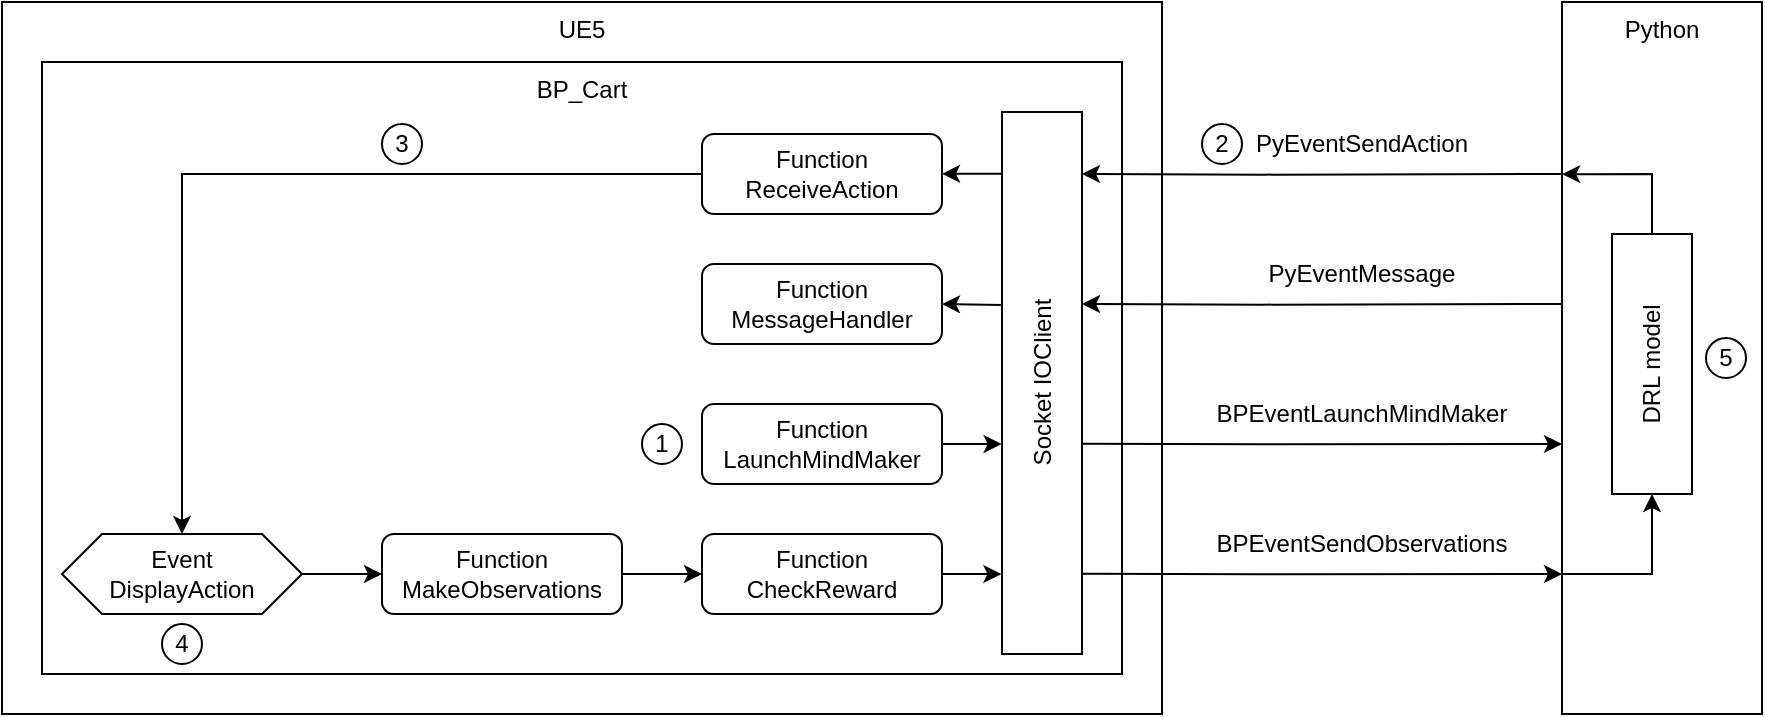 <mxfile version="22.1.2" type="device">
  <diagram name="第 1 页" id="AOxJYKoaVkAC58dfqfRH">
    <mxGraphModel dx="1185" dy="683" grid="1" gridSize="10" guides="1" tooltips="1" connect="1" arrows="1" fold="1" page="1" pageScale="1" pageWidth="1169" pageHeight="827" math="0" shadow="0">
      <root>
        <mxCell id="0" />
        <mxCell id="1" parent="0" />
        <mxCell id="HQGYYUA_ekRYqa_1CuL2-1" value="UE5" style="rounded=0;whiteSpace=wrap;html=1;verticalAlign=top;" vertex="1" parent="1">
          <mxGeometry x="180" y="144" width="580" height="356" as="geometry" />
        </mxCell>
        <mxCell id="HQGYYUA_ekRYqa_1CuL2-2" value="BP_Cart" style="rounded=0;whiteSpace=wrap;html=1;verticalAlign=top;" vertex="1" parent="1">
          <mxGeometry x="200" y="174" width="540" height="306" as="geometry" />
        </mxCell>
        <mxCell id="HQGYYUA_ekRYqa_1CuL2-3" value="Socket IOClient" style="rounded=0;whiteSpace=wrap;html=1;horizontal=0;verticalAlign=middle;flipH=0;flipV=0;direction=west;" vertex="1" parent="1">
          <mxGeometry x="680" y="199" width="40" height="271" as="geometry" />
        </mxCell>
        <mxCell id="HQGYYUA_ekRYqa_1CuL2-4" value="Python" style="rounded=0;whiteSpace=wrap;html=1;verticalAlign=top;" vertex="1" parent="1">
          <mxGeometry x="960" y="144" width="100" height="356" as="geometry" />
        </mxCell>
        <mxCell id="HQGYYUA_ekRYqa_1CuL2-5" value="PyEventMessage" style="text;html=1;strokeColor=none;fillColor=none;align=center;verticalAlign=middle;whiteSpace=wrap;rounded=0;" vertex="1" parent="1">
          <mxGeometry x="780" y="265" width="160" height="30" as="geometry" />
        </mxCell>
        <mxCell id="HQGYYUA_ekRYqa_1CuL2-7" value="Function&lt;br&gt;MessageHandler" style="rounded=1;whiteSpace=wrap;html=1;" vertex="1" parent="1">
          <mxGeometry x="530" y="275" width="120" height="40" as="geometry" />
        </mxCell>
        <mxCell id="HQGYYUA_ekRYqa_1CuL2-22" style="edgeStyle=orthogonalEdgeStyle;rounded=0;orthogonalLoop=1;jettySize=auto;html=1;exitX=1.008;exitY=0.886;exitDx=0;exitDy=0;entryX=1;entryY=0.5;entryDx=0;entryDy=0;exitPerimeter=0;" edge="1" parent="1" source="HQGYYUA_ekRYqa_1CuL2-3" target="HQGYYUA_ekRYqa_1CuL2-8">
          <mxGeometry relative="1" as="geometry">
            <mxPoint x="660" y="220" as="targetPoint" />
            <mxPoint x="688.64" y="240.761" as="sourcePoint" />
          </mxGeometry>
        </mxCell>
        <mxCell id="HQGYYUA_ekRYqa_1CuL2-31" style="edgeStyle=orthogonalEdgeStyle;rounded=0;orthogonalLoop=1;jettySize=auto;html=1;exitX=0;exitY=0.5;exitDx=0;exitDy=0;entryX=0.5;entryY=0;entryDx=0;entryDy=0;" edge="1" parent="1" source="HQGYYUA_ekRYqa_1CuL2-8" target="HQGYYUA_ekRYqa_1CuL2-13">
          <mxGeometry relative="1" as="geometry" />
        </mxCell>
        <mxCell id="HQGYYUA_ekRYqa_1CuL2-8" value="Function&lt;br&gt;ReceiveAction" style="rounded=1;whiteSpace=wrap;html=1;" vertex="1" parent="1">
          <mxGeometry x="530" y="210" width="120" height="40" as="geometry" />
        </mxCell>
        <mxCell id="HQGYYUA_ekRYqa_1CuL2-9" value="PyEventSendAction" style="text;html=1;strokeColor=none;fillColor=none;align=center;verticalAlign=middle;whiteSpace=wrap;rounded=0;" vertex="1" parent="1">
          <mxGeometry x="780" y="200" width="160" height="30" as="geometry" />
        </mxCell>
        <mxCell id="HQGYYUA_ekRYqa_1CuL2-24" style="edgeStyle=orthogonalEdgeStyle;rounded=0;orthogonalLoop=1;jettySize=auto;html=1;exitX=1;exitY=0.5;exitDx=0;exitDy=0;entryX=1.006;entryY=0.386;entryDx=0;entryDy=0;entryPerimeter=0;" edge="1" parent="1" source="HQGYYUA_ekRYqa_1CuL2-10" target="HQGYYUA_ekRYqa_1CuL2-3">
          <mxGeometry relative="1" as="geometry">
            <mxPoint x="870" y="350.057" as="targetPoint" />
          </mxGeometry>
        </mxCell>
        <mxCell id="HQGYYUA_ekRYqa_1CuL2-10" value="Function&lt;br&gt;LaunchMindMaker" style="rounded=1;whiteSpace=wrap;html=1;" vertex="1" parent="1">
          <mxGeometry x="530" y="345" width="120" height="40" as="geometry" />
        </mxCell>
        <mxCell id="HQGYYUA_ekRYqa_1CuL2-11" value="BPEventLaunchMindMaker" style="text;html=1;strokeColor=none;fillColor=none;align=center;verticalAlign=middle;whiteSpace=wrap;rounded=0;" vertex="1" parent="1">
          <mxGeometry x="780" y="334.5" width="160" height="30" as="geometry" />
        </mxCell>
        <mxCell id="HQGYYUA_ekRYqa_1CuL2-14" value="BPEventSendObservations" style="text;html=1;strokeColor=none;fillColor=none;align=center;verticalAlign=middle;whiteSpace=wrap;rounded=0;" vertex="1" parent="1">
          <mxGeometry x="780" y="400" width="160" height="30" as="geometry" />
        </mxCell>
        <mxCell id="HQGYYUA_ekRYqa_1CuL2-19" value="" style="group" vertex="1" connectable="0" parent="1">
          <mxGeometry x="210" y="410" width="440" height="40" as="geometry" />
        </mxCell>
        <mxCell id="HQGYYUA_ekRYqa_1CuL2-13" value="Event&lt;br&gt;DisplayAction" style="shape=hexagon;perimeter=hexagonPerimeter2;whiteSpace=wrap;html=1;fixedSize=1;" vertex="1" parent="HQGYYUA_ekRYqa_1CuL2-19">
          <mxGeometry width="120" height="40" as="geometry" />
        </mxCell>
        <mxCell id="HQGYYUA_ekRYqa_1CuL2-15" value="Function&lt;br&gt;MakeObservations" style="rounded=1;whiteSpace=wrap;html=1;" vertex="1" parent="HQGYYUA_ekRYqa_1CuL2-19">
          <mxGeometry x="160" width="120" height="40" as="geometry" />
        </mxCell>
        <mxCell id="HQGYYUA_ekRYqa_1CuL2-17" style="edgeStyle=orthogonalEdgeStyle;rounded=0;orthogonalLoop=1;jettySize=auto;html=1;exitX=1;exitY=0.5;exitDx=0;exitDy=0;entryX=0;entryY=0.5;entryDx=0;entryDy=0;" edge="1" parent="HQGYYUA_ekRYqa_1CuL2-19" source="HQGYYUA_ekRYqa_1CuL2-13" target="HQGYYUA_ekRYqa_1CuL2-15">
          <mxGeometry relative="1" as="geometry" />
        </mxCell>
        <mxCell id="HQGYYUA_ekRYqa_1CuL2-16" value="Function&lt;br&gt;CheckReward" style="rounded=1;whiteSpace=wrap;html=1;" vertex="1" parent="HQGYYUA_ekRYqa_1CuL2-19">
          <mxGeometry x="320" width="120" height="40" as="geometry" />
        </mxCell>
        <mxCell id="HQGYYUA_ekRYqa_1CuL2-18" style="edgeStyle=orthogonalEdgeStyle;rounded=0;orthogonalLoop=1;jettySize=auto;html=1;exitX=1;exitY=0.5;exitDx=0;exitDy=0;entryX=0;entryY=0.5;entryDx=0;entryDy=0;" edge="1" parent="HQGYYUA_ekRYqa_1CuL2-19" source="HQGYYUA_ekRYqa_1CuL2-15" target="HQGYYUA_ekRYqa_1CuL2-16">
          <mxGeometry relative="1" as="geometry" />
        </mxCell>
        <mxCell id="HQGYYUA_ekRYqa_1CuL2-21" value="" style="endArrow=classic;html=1;rounded=0;exitX=0.997;exitY=0.644;exitDx=0;exitDy=0;entryX=1;entryY=0.5;entryDx=0;entryDy=0;exitPerimeter=0;" edge="1" parent="1" source="HQGYYUA_ekRYqa_1CuL2-3" target="HQGYYUA_ekRYqa_1CuL2-7">
          <mxGeometry width="50" height="50" relative="1" as="geometry">
            <mxPoint x="680" y="300" as="sourcePoint" />
            <mxPoint x="630" y="360" as="targetPoint" />
          </mxGeometry>
        </mxCell>
        <mxCell id="HQGYYUA_ekRYqa_1CuL2-26" style="edgeStyle=orthogonalEdgeStyle;rounded=0;orthogonalLoop=1;jettySize=auto;html=1;exitX=1;exitY=0.5;exitDx=0;exitDy=0;entryX=1.008;entryY=0.146;entryDx=0;entryDy=0;entryPerimeter=0;" edge="1" parent="1" source="HQGYYUA_ekRYqa_1CuL2-16" target="HQGYYUA_ekRYqa_1CuL2-3">
          <mxGeometry relative="1" as="geometry">
            <mxPoint x="890" y="399.943" as="targetPoint" />
          </mxGeometry>
        </mxCell>
        <mxCell id="HQGYYUA_ekRYqa_1CuL2-27" value="" style="endArrow=classic;html=1;rounded=0;exitX=0.016;exitY=0.444;exitDx=0;exitDy=0;exitPerimeter=0;" edge="1" parent="1">
          <mxGeometry width="50" height="50" relative="1" as="geometry">
            <mxPoint x="720.0" y="364.836" as="sourcePoint" />
            <mxPoint x="960" y="365" as="targetPoint" />
            <Array as="points">
              <mxPoint x="810.64" y="365.16" />
            </Array>
          </mxGeometry>
        </mxCell>
        <mxCell id="HQGYYUA_ekRYqa_1CuL2-28" value="" style="endArrow=classic;html=1;rounded=0;exitX=0.016;exitY=0.444;exitDx=0;exitDy=0;exitPerimeter=0;" edge="1" parent="1">
          <mxGeometry width="50" height="50" relative="1" as="geometry">
            <mxPoint x="720.0" y="429.836" as="sourcePoint" />
            <mxPoint x="960" y="430" as="targetPoint" />
            <Array as="points">
              <mxPoint x="810.64" y="430.16" />
            </Array>
          </mxGeometry>
        </mxCell>
        <mxCell id="HQGYYUA_ekRYqa_1CuL2-29" value="" style="endArrow=classic;html=1;rounded=0;" edge="1" parent="1">
          <mxGeometry width="50" height="50" relative="1" as="geometry">
            <mxPoint x="960" y="295" as="sourcePoint" />
            <mxPoint x="720.0" y="294.996" as="targetPoint" />
            <Array as="points">
              <mxPoint x="810.64" y="295.32" />
            </Array>
          </mxGeometry>
        </mxCell>
        <mxCell id="HQGYYUA_ekRYqa_1CuL2-30" value="" style="endArrow=classic;html=1;rounded=0;" edge="1" parent="1">
          <mxGeometry width="50" height="50" relative="1" as="geometry">
            <mxPoint x="960" y="230" as="sourcePoint" />
            <mxPoint x="720.0" y="229.996" as="targetPoint" />
            <Array as="points">
              <mxPoint x="810.64" y="230.32" />
            </Array>
          </mxGeometry>
        </mxCell>
        <mxCell id="HQGYYUA_ekRYqa_1CuL2-32" value="DRL model" style="rounded=0;whiteSpace=wrap;html=1;horizontal=0;" vertex="1" parent="1">
          <mxGeometry x="985" y="260" width="40" height="130" as="geometry" />
        </mxCell>
        <mxCell id="HQGYYUA_ekRYqa_1CuL2-33" value="" style="endArrow=classic;html=1;rounded=0;entryX=0.5;entryY=1;entryDx=0;entryDy=0;" edge="1" parent="1" target="HQGYYUA_ekRYqa_1CuL2-32">
          <mxGeometry width="50" height="50" relative="1" as="geometry">
            <mxPoint x="960" y="430" as="sourcePoint" />
            <mxPoint x="1005" y="392" as="targetPoint" />
            <Array as="points">
              <mxPoint x="1005" y="430" />
            </Array>
          </mxGeometry>
        </mxCell>
        <mxCell id="HQGYYUA_ekRYqa_1CuL2-35" value="" style="endArrow=classic;html=1;rounded=0;entryX=0.001;entryY=0.298;entryDx=0;entryDy=0;entryPerimeter=0;exitX=0.5;exitY=0;exitDx=0;exitDy=0;" edge="1" parent="1" source="HQGYYUA_ekRYqa_1CuL2-32">
          <mxGeometry width="50" height="50" relative="1" as="geometry">
            <mxPoint x="1005" y="262" as="sourcePoint" />
            <mxPoint x="960.09" y="230.088" as="targetPoint" />
            <Array as="points">
              <mxPoint x="1005" y="230" />
            </Array>
          </mxGeometry>
        </mxCell>
        <mxCell id="HQGYYUA_ekRYqa_1CuL2-36" value="1" style="ellipse;whiteSpace=wrap;html=1;aspect=fixed;" vertex="1" parent="1">
          <mxGeometry x="500" y="355" width="20" height="20" as="geometry" />
        </mxCell>
        <mxCell id="HQGYYUA_ekRYqa_1CuL2-37" value="2" style="ellipse;whiteSpace=wrap;html=1;aspect=fixed;" vertex="1" parent="1">
          <mxGeometry x="780" y="205" width="20" height="20" as="geometry" />
        </mxCell>
        <mxCell id="HQGYYUA_ekRYqa_1CuL2-38" value="3" style="ellipse;whiteSpace=wrap;html=1;aspect=fixed;" vertex="1" parent="1">
          <mxGeometry x="370" y="205" width="20" height="20" as="geometry" />
        </mxCell>
        <mxCell id="HQGYYUA_ekRYqa_1CuL2-39" value="4" style="ellipse;whiteSpace=wrap;html=1;aspect=fixed;" vertex="1" parent="1">
          <mxGeometry x="260" y="455" width="20" height="20" as="geometry" />
        </mxCell>
        <mxCell id="HQGYYUA_ekRYqa_1CuL2-40" value="5" style="ellipse;whiteSpace=wrap;html=1;aspect=fixed;" vertex="1" parent="1">
          <mxGeometry x="1032" y="312" width="20" height="20" as="geometry" />
        </mxCell>
      </root>
    </mxGraphModel>
  </diagram>
</mxfile>
